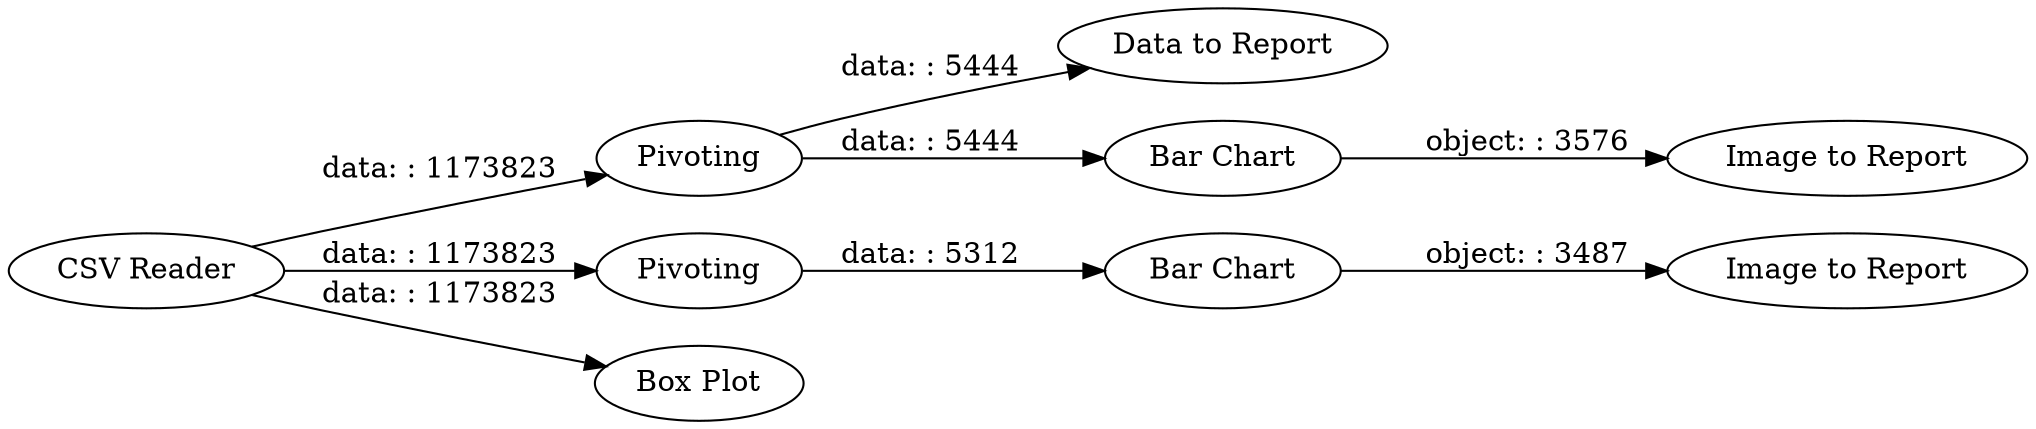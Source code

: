 digraph {
	"4168246311008647403_15" [label="Bar Chart"]
	"4168246311008647403_22" [label="Data to Report"]
	"4168246311008647403_1" [label="CSV Reader"]
	"4168246311008647403_21" [label="Image to Report"]
	"4168246311008647403_20" [label="Image to Report"]
	"4168246311008647403_19" [label=Pivoting]
	"4168246311008647403_18" [label="Bar Chart"]
	"4168246311008647403_17" [label=Pivoting]
	"4168246311008647403_23" [label="Box Plot"]
	"4168246311008647403_17" -> "4168246311008647403_15" [label="data: : 5312"]
	"4168246311008647403_18" -> "4168246311008647403_21" [label="object: : 3576"]
	"4168246311008647403_1" -> "4168246311008647403_17" [label="data: : 1173823"]
	"4168246311008647403_19" -> "4168246311008647403_18" [label="data: : 5444"]
	"4168246311008647403_15" -> "4168246311008647403_20" [label="object: : 3487"]
	"4168246311008647403_19" -> "4168246311008647403_22" [label="data: : 5444"]
	"4168246311008647403_1" -> "4168246311008647403_19" [label="data: : 1173823"]
	"4168246311008647403_1" -> "4168246311008647403_23" [label="data: : 1173823"]
	rankdir=LR
}
